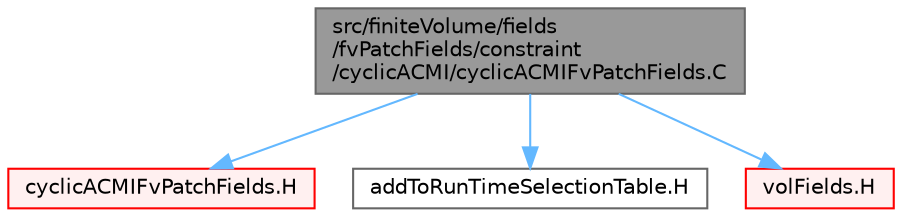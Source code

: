 digraph "src/finiteVolume/fields/fvPatchFields/constraint/cyclicACMI/cyclicACMIFvPatchFields.C"
{
 // LATEX_PDF_SIZE
  bgcolor="transparent";
  edge [fontname=Helvetica,fontsize=10,labelfontname=Helvetica,labelfontsize=10];
  node [fontname=Helvetica,fontsize=10,shape=box,height=0.2,width=0.4];
  Node1 [id="Node000001",label="src/finiteVolume/fields\l/fvPatchFields/constraint\l/cyclicACMI/cyclicACMIFvPatchFields.C",height=0.2,width=0.4,color="gray40", fillcolor="grey60", style="filled", fontcolor="black",tooltip=" "];
  Node1 -> Node2 [id="edge1_Node000001_Node000002",color="steelblue1",style="solid",tooltip=" "];
  Node2 [id="Node000002",label="cyclicACMIFvPatchFields.H",height=0.2,width=0.4,color="red", fillcolor="#FFF0F0", style="filled",URL="$cyclicACMIFvPatchFields_8H.html",tooltip=" "];
  Node1 -> Node361 [id="edge2_Node000001_Node000361",color="steelblue1",style="solid",tooltip=" "];
  Node361 [id="Node000361",label="addToRunTimeSelectionTable.H",height=0.2,width=0.4,color="grey40", fillcolor="white", style="filled",URL="$addToRunTimeSelectionTable_8H.html",tooltip="Macros for easy insertion into run-time selection tables."];
  Node1 -> Node362 [id="edge3_Node000001_Node000362",color="steelblue1",style="solid",tooltip=" "];
  Node362 [id="Node000362",label="volFields.H",height=0.2,width=0.4,color="red", fillcolor="#FFF0F0", style="filled",URL="$volFields_8H.html",tooltip=" "];
}
